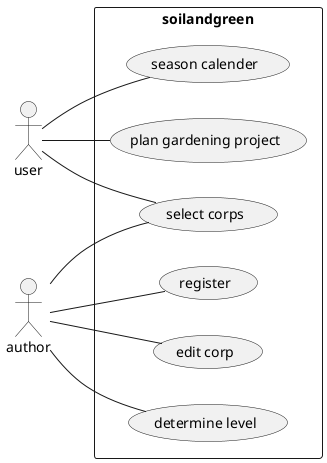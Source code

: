 @startuml
left to right direction
skinparam packageStyle rectangle
:user:
:author:
rectangle soilandgreen {
  user -- (season calender)
  user -- (select corps)
  (select corps) -- author
  user -- (plan gardening project)
  author -- (register)
  author -- (edit corp)
  author -- (determine level)
  }

@enduml